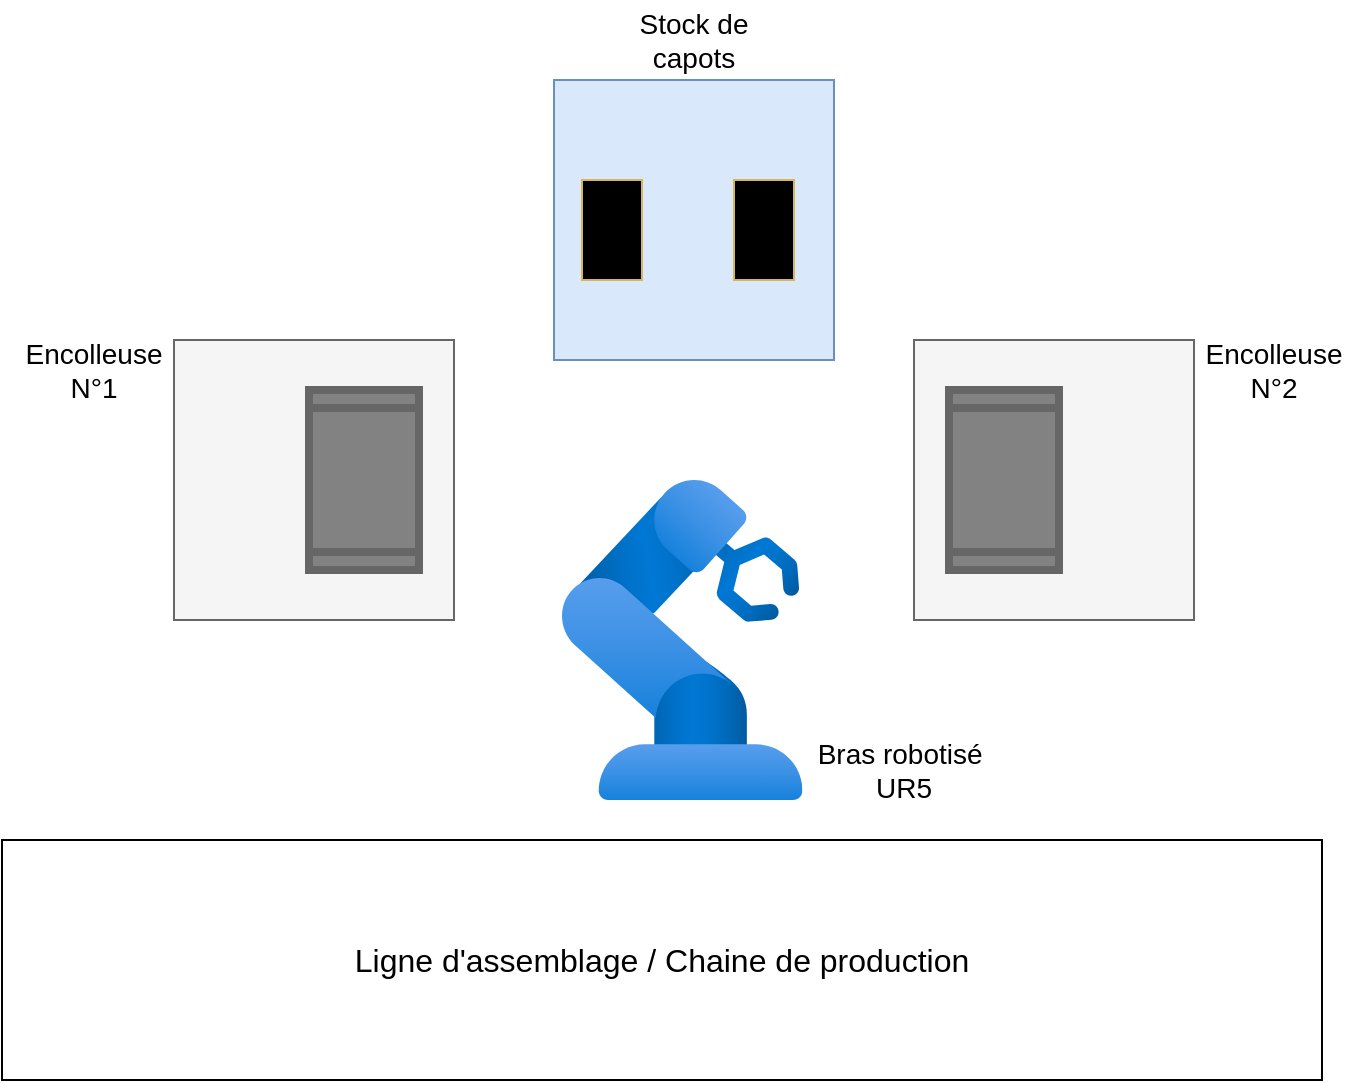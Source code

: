 <mxfile version="26.0.5">
  <diagram name="Page-1" id="AP9p-YQlpmt1HkyFO67m">
    <mxGraphModel dx="1434" dy="746" grid="1" gridSize="10" guides="1" tooltips="1" connect="1" arrows="1" fold="1" page="1" pageScale="1" pageWidth="827" pageHeight="1169" math="0" shadow="0">
      <root>
        <mxCell id="0" />
        <mxCell id="1" parent="0" />
        <mxCell id="D0DyJ0n4fdYxfHIiVz5X-1" value="&lt;font style=&quot;font-size: 16px;&quot;&gt;Ligne d&#39;assemblage / Chaine de production&lt;/font&gt;" style="rounded=0;whiteSpace=wrap;html=1;" vertex="1" parent="1">
          <mxGeometry x="84" y="530" width="660" height="120" as="geometry" />
        </mxCell>
        <mxCell id="D0DyJ0n4fdYxfHIiVz5X-3" value="" style="image;aspect=fixed;html=1;points=[];align=center;fontSize=12;image=img/lib/azure2/other/Defender_Industrial_Robot.svg;" vertex="1" parent="1">
          <mxGeometry x="364" y="350" width="120.19" height="160" as="geometry" />
        </mxCell>
        <mxCell id="D0DyJ0n4fdYxfHIiVz5X-4" value="" style="whiteSpace=wrap;html=1;aspect=fixed;fillColor=#f5f5f5;fontColor=#333333;strokeColor=#666666;" vertex="1" parent="1">
          <mxGeometry x="170" y="280" width="140" height="140" as="geometry" />
        </mxCell>
        <mxCell id="D0DyJ0n4fdYxfHIiVz5X-5" value="" style="whiteSpace=wrap;html=1;aspect=fixed;fillColor=#f5f5f5;fontColor=#333333;strokeColor=#666666;" vertex="1" parent="1">
          <mxGeometry x="540" y="280" width="140" height="140" as="geometry" />
        </mxCell>
        <mxCell id="D0DyJ0n4fdYxfHIiVz5X-6" value="" style="whiteSpace=wrap;html=1;aspect=fixed;fillColor=#dae8fc;strokeColor=#6c8ebf;" vertex="1" parent="1">
          <mxGeometry x="360" y="150" width="140" height="140" as="geometry" />
        </mxCell>
        <mxCell id="D0DyJ0n4fdYxfHIiVz5X-7" value="&lt;font style=&quot;font-size: 14px;&quot;&gt;Encolleuse N°1&lt;/font&gt;" style="text;html=1;align=center;verticalAlign=middle;whiteSpace=wrap;rounded=0;" vertex="1" parent="1">
          <mxGeometry x="100" y="280" width="60" height="30" as="geometry" />
        </mxCell>
        <mxCell id="D0DyJ0n4fdYxfHIiVz5X-10" value="&lt;font style=&quot;font-size: 14px;&quot;&gt;Encolleuse N°2&lt;/font&gt;" style="text;html=1;align=center;verticalAlign=middle;whiteSpace=wrap;rounded=0;" vertex="1" parent="1">
          <mxGeometry x="690" y="280" width="60" height="30" as="geometry" />
        </mxCell>
        <mxCell id="D0DyJ0n4fdYxfHIiVz5X-11" value="&lt;font style=&quot;font-size: 14px;&quot;&gt;Stock de capots&lt;/font&gt;" style="text;html=1;align=center;verticalAlign=middle;whiteSpace=wrap;rounded=0;" vertex="1" parent="1">
          <mxGeometry x="395" y="110" width="70" height="40" as="geometry" />
        </mxCell>
        <mxCell id="D0DyJ0n4fdYxfHIiVz5X-14" value="" style="rounded=0;whiteSpace=wrap;html=1;rotation=-90;fillColor=#000000;strokeColor=#d6b656;" vertex="1" parent="1">
          <mxGeometry x="364" y="210" width="50" height="30" as="geometry" />
        </mxCell>
        <mxCell id="D0DyJ0n4fdYxfHIiVz5X-15" value="" style="rounded=0;whiteSpace=wrap;html=1;rotation=-90;fillColor=#000000;strokeColor=#d6b656;" vertex="1" parent="1">
          <mxGeometry x="440" y="210" width="50" height="30" as="geometry" />
        </mxCell>
        <mxCell id="D0DyJ0n4fdYxfHIiVz5X-17" value="" style="shape=process;whiteSpace=wrap;html=1;backgroundOutline=1;rotation=-90;fillColor=#828282;strokeColor=#666666;fontColor=#333333;strokeWidth=4;" vertex="1" parent="1">
          <mxGeometry x="540" y="322.5" width="90" height="55" as="geometry" />
        </mxCell>
        <mxCell id="D0DyJ0n4fdYxfHIiVz5X-18" value="" style="shape=process;whiteSpace=wrap;html=1;backgroundOutline=1;rotation=-90;fillColor=#828282;strokeColor=#666666;fontColor=#333333;strokeWidth=4;" vertex="1" parent="1">
          <mxGeometry x="220" y="322.5" width="90" height="55" as="geometry" />
        </mxCell>
        <mxCell id="D0DyJ0n4fdYxfHIiVz5X-19" value="&lt;font style=&quot;font-size: 14px;&quot;&gt;Bras robotisé&amp;nbsp;&lt;/font&gt;&lt;div&gt;&lt;span style=&quot;font-size: 14px;&quot;&gt;UR5&lt;/span&gt;&lt;/div&gt;" style="text;html=1;align=center;verticalAlign=middle;whiteSpace=wrap;rounded=0;" vertex="1" parent="1">
          <mxGeometry x="490" y="480" width="89.81" height="30" as="geometry" />
        </mxCell>
      </root>
    </mxGraphModel>
  </diagram>
</mxfile>
